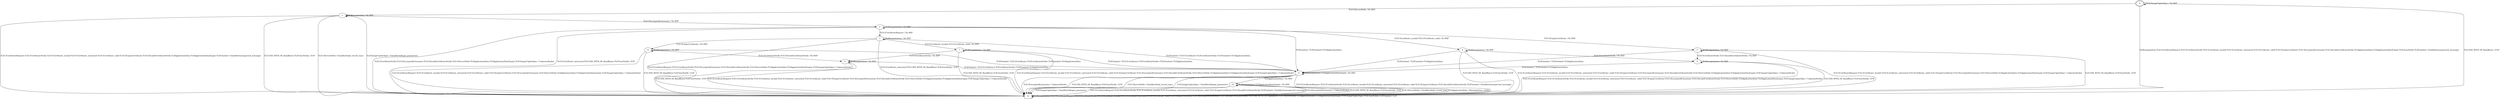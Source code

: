 digraph {
"0" [shape=doubleoctagon label=0];
"1" [shape=ellipse label=1];
"2" [shape=ellipse label=2];
"3" [shape=ellipse label=3];
"4" [shape=ellipse label=4];
"5" [shape=ellipse label=5];
"6" [shape=ellipse label=6];
"7" [shape=ellipse label=7];
"8" [shape=ellipse label=8];
"9" [shape=ellipse label=9];
"10" [shape=ellipse label=10];
"11" [shape=ellipse label=11];
"12" [shape=rectangle label=12];
"0" -> "12" [label="NoRenegotiation-TLS13CertificateRequest-TLS13CertificateVerify-TLS13Certificate_invalid-TLS13Certificate_untrusted-TLS13Certificate_valid-TLS13EmptyCertificate-TLS13EncryptedExtensions-TLS13InvalidCertificateVerify-TLSApplicationData-TLSApplicationDataEmpty-TLSCloseNotify-TLSFinished / FatalAlert(unexpected_message)"];
"0" -> "12" [label="TLS13SH_WITH_00_RandBytes / EOF"];
"0" -> "1" [label="TLS13ServerHello / No RSP"];
"0" -> "0" [label="TLSChangeCipherSpec / No RSP"];
"1" -> "1" [label="NoRenegotiation / No RSP"];
"1" -> "12" [label="TLS13CertificateRequest-TLS13CertificateVerify-TLS13Certificate_invalid-TLS13Certificate_untrusted-TLS13Certificate_valid-TLS13EmptyCertificate-TLS13InvalidCertificateVerify-TLSApplicationData-TLSApplicationDataEmpty-TLSFinished / FatalAlert(unexpected_message)"];
"1" -> "2" [label="TLS13EncryptedExtensions / No RSP"];
"1" -> "12" [label="TLS13SH_WITH_00_RandBytes-TLSCloseNotify / EOF"];
"1" -> "12" [label="TLS13ServerHello / FatalAlert(bad_record_mac)"];
"1" -> "12" [label="TLSChangeCipherSpec / FatalAlert(illegal_parameter)"];
"2" -> "2" [label="NoRenegotiation / No RSP"];
"2" -> "3" [label="TLS13CertificateRequest / No RSP"];
"2" -> "12" [label="TLS13CertificateVerify-TLS13EncryptedExtensions-TLS13InvalidCertificateVerify-TLS13ServerHello-TLSApplicationData-TLSApplicationDataEmpty-TLSChangeCipherSpec / UnknownPacket"];
"2" -> "4" [label="TLS13Certificate_invalid-TLS13Certificate_valid / No RSP"];
"2" -> "12" [label="TLS13Certificate_untrusted-TLS13SH_WITH_00_RandBytes-TLSCloseNotify / EOF"];
"2" -> "5" [label="TLS13EmptyCertificate / No RSP"];
"2" -> "6" [label="TLSFinished / TLSFinished+TLSApplicationData"];
"3" -> "3" [label="NoRenegotiation / No RSP"];
"3" -> "12" [label="TLS13CertificateRequest-TLS13CertificateVerify-TLS13EncryptedExtensions-TLS13InvalidCertificateVerify-TLS13ServerHello-TLSApplicationData-TLSApplicationDataEmpty-TLSChangeCipherSpec / UnknownPacket"];
"3" -> "7" [label="TLS13Certificate_invalid-TLS13Certificate_valid / No RSP"];
"3" -> "12" [label="TLS13Certificate_untrusted-TLS13SH_WITH_00_RandBytes-TLSCloseNotify / EOF"];
"3" -> "8" [label="TLS13EmptyCertificate / No RSP"];
"3" -> "6" [label="TLSFinished / TLS13Certificate+TLSCertificateVerify+TLSFinished+TLSApplicationData"];
"4" -> "4" [label="NoRenegotiation / No RSP"];
"4" -> "12" [label="TLS13CertificateRequest-TLS13Certificate_invalid-TLS13Certificate_untrusted-TLS13Certificate_valid-TLS13EmptyCertificate-TLS13EncryptedExtensions-TLS13InvalidCertificateVerify-TLS13ServerHello-TLSApplicationData-TLSApplicationDataEmpty-TLSChangeCipherSpec / UnknownPacket"];
"4" -> "9" [label="TLS13CertificateVerify / No RSP"];
"4" -> "12" [label="TLS13SH_WITH_00_RandBytes-TLSCloseNotify / EOF"];
"4" -> "6" [label="TLSFinished / TLSFinished+TLSApplicationData"];
"5" -> "5" [label="NoRenegotiation / No RSP"];
"5" -> "12" [label="TLS13CertificateRequest-TLS13Certificate_invalid-TLS13Certificate_untrusted-TLS13Certificate_valid-TLS13EmptyCertificate-TLS13EncryptedExtensions-TLS13ServerHello-TLSApplicationData-TLSApplicationDataEmpty-TLSChangeCipherSpec / UnknownPacket"];
"5" -> "9" [label="TLS13CertificateVerify-TLS13InvalidCertificateVerify / No RSP"];
"5" -> "12" [label="TLS13SH_WITH_00_RandBytes-TLSCloseNotify / EOF"];
"5" -> "6" [label="TLSFinished / TLSFinished+TLSApplicationData"];
"6" -> "6" [label="NoRenegotiation-TLSApplicationDataEmpty / No RSP"];
"6" -> "12" [label="TLS13CertificateRequest-TLS13CertificateVerify-TLS13Certificate_invalid-TLS13Certificate_untrusted-TLS13Certificate_valid-TLS13EmptyCertificate-TLS13InvalidCertificateVerify-TLSFinished / FatalAlert(unexpected_message)"];
"6" -> "12" [label="TLS13EncryptedExtensions / UnknownPacket"];
"6" -> "12" [label="TLS13SH_WITH_00_RandBytes-TLSCloseNotify / EOF"];
"6" -> "12" [label="TLS13ServerHello / FatalAlert(bad_record_mac)"];
"6" -> "10" [label="TLSApplicationData / No RSP"];
"6" -> "12" [label="TLSChangeCipherSpec / FatalAlert(illegal_parameter)"];
"7" -> "7" [label="NoRenegotiation / No RSP"];
"7" -> "12" [label="TLS13CertificateRequest-TLS13Certificate_invalid-TLS13Certificate_untrusted-TLS13Certificate_valid-TLS13EmptyCertificate-TLS13EncryptedExtensions-TLS13InvalidCertificateVerify-TLS13ServerHello-TLSApplicationData-TLSApplicationDataEmpty-TLSChangeCipherSpec / UnknownPacket"];
"7" -> "11" [label="TLS13CertificateVerify / No RSP"];
"7" -> "12" [label="TLS13SH_WITH_00_RandBytes-TLSCloseNotify / EOF"];
"7" -> "6" [label="TLSFinished / TLS13Certificate+TLSCertificateVerify+TLSFinished+TLSApplicationData"];
"8" -> "8" [label="NoRenegotiation / No RSP"];
"8" -> "12" [label="TLS13CertificateRequest-TLS13Certificate_invalid-TLS13Certificate_untrusted-TLS13Certificate_valid-TLS13EmptyCertificate-TLS13EncryptedExtensions-TLS13ServerHello-TLSApplicationData-TLSApplicationDataEmpty-TLSChangeCipherSpec / UnknownPacket"];
"8" -> "11" [label="TLS13CertificateVerify-TLS13InvalidCertificateVerify / No RSP"];
"8" -> "12" [label="TLS13SH_WITH_00_RandBytes-TLSCloseNotify / EOF"];
"8" -> "6" [label="TLSFinished / TLS13Certificate+TLSCertificateVerify+TLSFinished+TLSApplicationData"];
"9" -> "9" [label="NoRenegotiation / No RSP"];
"9" -> "12" [label="TLS13CertificateRequest-TLS13CertificateVerify-TLS13Certificate_invalid-TLS13Certificate_untrusted-TLS13Certificate_valid-TLS13EmptyCertificate-TLS13EncryptedExtensions-TLS13InvalidCertificateVerify-TLS13ServerHello-TLSApplicationData-TLSApplicationDataEmpty-TLSChangeCipherSpec / UnknownPacket"];
"9" -> "12" [label="TLS13SH_WITH_00_RandBytes-TLSCloseNotify / EOF"];
"9" -> "6" [label="TLSFinished / TLSFinished+TLSApplicationData"];
"10" -> "10" [label="NoRenegotiation-TLSApplicationDataEmpty / No RSP"];
"10" -> "12" [label="TLS13CertificateRequest-TLS13CertificateVerify-TLS13Certificate_invalid-TLS13Certificate_untrusted-TLS13Certificate_valid-TLS13EmptyCertificate-TLS13InvalidCertificateVerify-TLSFinished / FatalAlert(unexpected_message)"];
"10" -> "12" [label="TLS13EncryptedExtensions / UnknownPacket"];
"10" -> "12" [label="TLS13SH_WITH_00_RandBytes-TLSCloseNotify / EOF"];
"10" -> "12" [label="TLS13ServerHello / FatalAlert(bad_record_mac)"];
"10" -> "12" [label="TLSApplicationData / Warning(close_notify)"];
"10" -> "12" [label="TLSChangeCipherSpec / FatalAlert(illegal_parameter)"];
"11" -> "11" [label="NoRenegotiation / No RSP"];
"11" -> "12" [label="TLS13CertificateRequest-TLS13CertificateVerify-TLS13Certificate_invalid-TLS13Certificate_untrusted-TLS13Certificate_valid-TLS13EmptyCertificate-TLS13EncryptedExtensions-TLS13InvalidCertificateVerify-TLS13ServerHello-TLSApplicationData-TLSApplicationDataEmpty-TLSChangeCipherSpec / UnknownPacket"];
"11" -> "12" [label="TLS13SH_WITH_00_RandBytes-TLSCloseNotify / EOF"];
"11" -> "6" [label="TLSFinished / TLS13Certificate+TLSCertificateVerify+TLSFinished+TLSApplicationData"];
"12" -> "12" [label="NoRenegotiation-TLS13CertificateRequest-TLS13CertificateVerify-TLS13Certificate_invalid-TLS13Certificate_untrusted-TLS13Certificate_valid-TLS13EmptyCertificate-TLS13EncryptedExtensions-TLS13InvalidCertificateVerify-TLS13SH_WITH_00_RandBytes-TLS13ServerHello-TLSApplicationData-TLSApplicationDataEmpty-TLSChangeCipherSpec-TLSCloseNotify-TLSFinished / EOF"];
}
